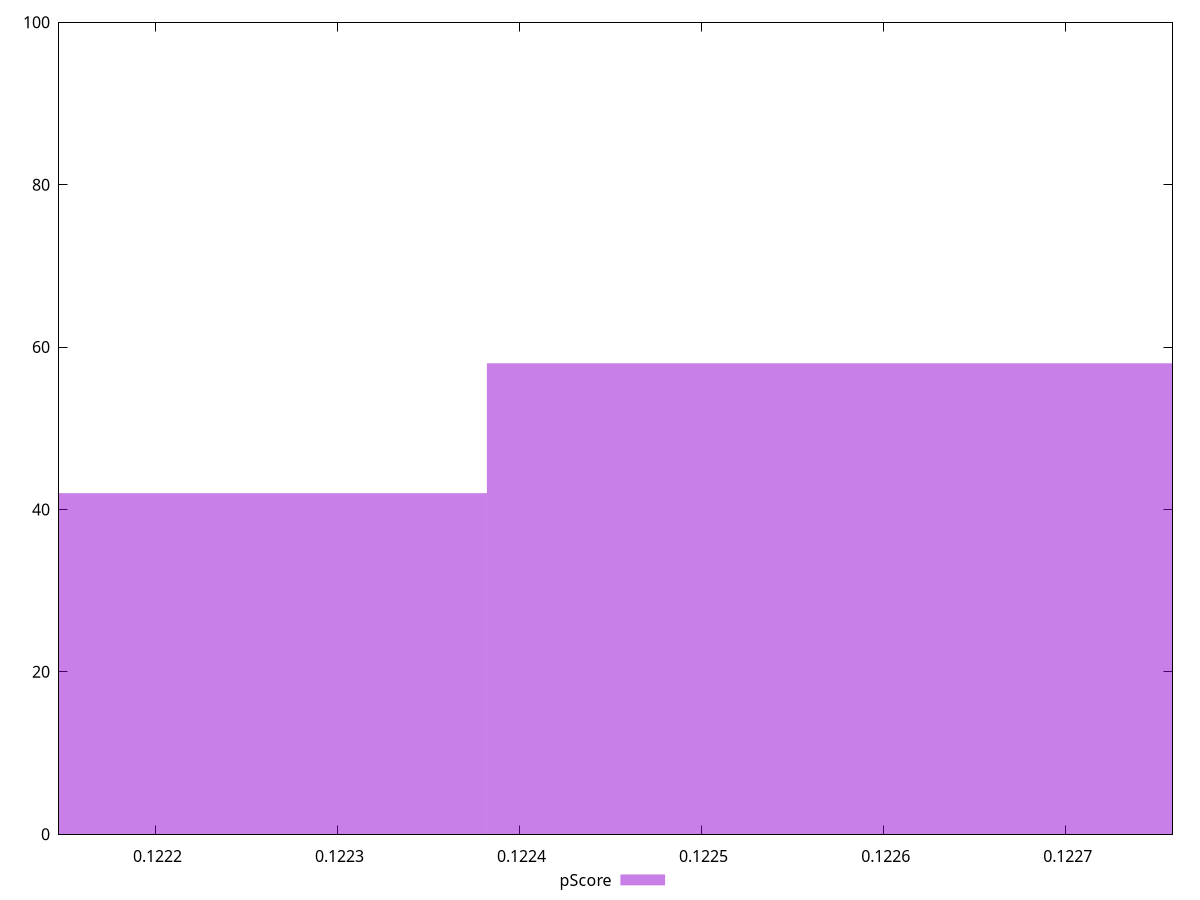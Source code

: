 reset

$pScore <<EOF
0.1225884594344565 58
0.12217570367878491 42
EOF

set key outside below
set boxwidth 0.0004127557556715707
set xrange [0.12214704961126677:0.12275864553485549]
set yrange [0:100]
set trange [0:100]
set style fill transparent solid 0.5 noborder
set terminal svg size 640, 490 enhanced background rgb 'white'
set output "reprap/uses-long-cache-ttl/samples/pages+cached+noexternal+nomedia+nocss/pScore/histogram.svg"

plot $pScore title "pScore" with boxes

reset
